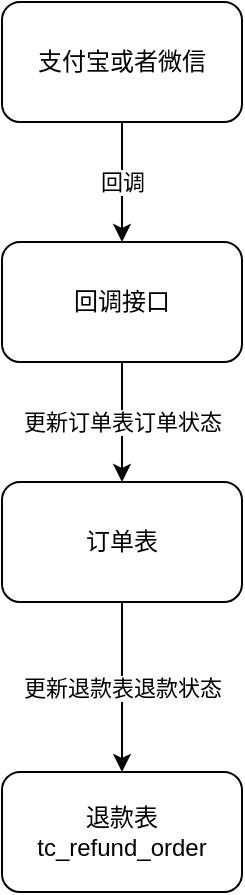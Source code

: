 <mxfile version="14.7.3" type="github">
  <diagram id="uEqumdrDDW2e8-vOETnu" name="第 1 页">
    <mxGraphModel dx="1422" dy="763" grid="1" gridSize="10" guides="1" tooltips="1" connect="1" arrows="1" fold="1" page="1" pageScale="1" pageWidth="827" pageHeight="1169" math="0" shadow="0">
      <root>
        <mxCell id="0" />
        <mxCell id="1" parent="0" />
        <mxCell id="oSnMHK_lwXkaq8BLRrkO-3" value="退款表tc_refund_order" style="rounded=1;whiteSpace=wrap;html=1;" vertex="1" parent="1">
          <mxGeometry x="320" y="505" width="120" height="60" as="geometry" />
        </mxCell>
        <mxCell id="oSnMHK_lwXkaq8BLRrkO-22" value="更新订单表订单状态" style="edgeStyle=orthogonalEdgeStyle;rounded=0;orthogonalLoop=1;jettySize=auto;html=1;exitX=0.5;exitY=1;exitDx=0;exitDy=0;entryX=0.5;entryY=0;entryDx=0;entryDy=0;" edge="1" parent="1" source="oSnMHK_lwXkaq8BLRrkO-14" target="oSnMHK_lwXkaq8BLRrkO-21">
          <mxGeometry relative="1" as="geometry" />
        </mxCell>
        <mxCell id="oSnMHK_lwXkaq8BLRrkO-14" value="回调接口" style="rounded=1;whiteSpace=wrap;html=1;" vertex="1" parent="1">
          <mxGeometry x="320" y="240" width="120" height="60" as="geometry" />
        </mxCell>
        <mxCell id="oSnMHK_lwXkaq8BLRrkO-20" value="回调" style="edgeStyle=orthogonalEdgeStyle;rounded=0;orthogonalLoop=1;jettySize=auto;html=1;" edge="1" parent="1" source="oSnMHK_lwXkaq8BLRrkO-19" target="oSnMHK_lwXkaq8BLRrkO-14">
          <mxGeometry relative="1" as="geometry" />
        </mxCell>
        <mxCell id="oSnMHK_lwXkaq8BLRrkO-19" value="支付宝或者微信" style="rounded=1;whiteSpace=wrap;html=1;" vertex="1" parent="1">
          <mxGeometry x="320" y="120" width="120" height="60" as="geometry" />
        </mxCell>
        <mxCell id="oSnMHK_lwXkaq8BLRrkO-23" value="更新退款表退款状态" style="edgeStyle=orthogonalEdgeStyle;rounded=0;orthogonalLoop=1;jettySize=auto;html=1;exitX=0.5;exitY=1;exitDx=0;exitDy=0;entryX=0.5;entryY=0;entryDx=0;entryDy=0;" edge="1" parent="1" source="oSnMHK_lwXkaq8BLRrkO-21" target="oSnMHK_lwXkaq8BLRrkO-3">
          <mxGeometry relative="1" as="geometry" />
        </mxCell>
        <mxCell id="oSnMHK_lwXkaq8BLRrkO-21" value="订单表" style="rounded=1;whiteSpace=wrap;html=1;" vertex="1" parent="1">
          <mxGeometry x="320" y="360" width="120" height="60" as="geometry" />
        </mxCell>
      </root>
    </mxGraphModel>
  </diagram>
</mxfile>
